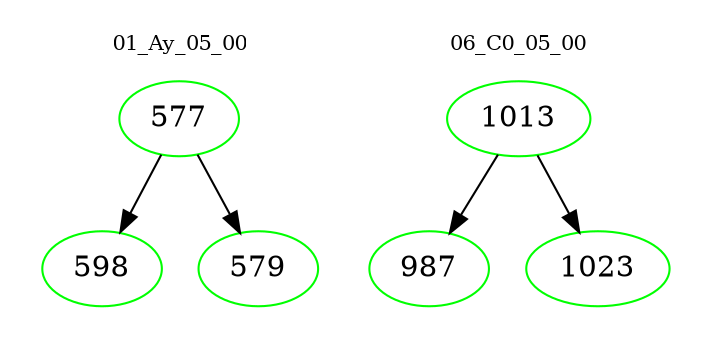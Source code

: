 digraph{
subgraph cluster_0 {
color = white
label = "01_Ay_05_00";
fontsize=10;
T0_577 [label="577", color="green"]
T0_577 -> T0_598 [color="black"]
T0_598 [label="598", color="green"]
T0_577 -> T0_579 [color="black"]
T0_579 [label="579", color="green"]
}
subgraph cluster_1 {
color = white
label = "06_C0_05_00";
fontsize=10;
T1_1013 [label="1013", color="green"]
T1_1013 -> T1_987 [color="black"]
T1_987 [label="987", color="green"]
T1_1013 -> T1_1023 [color="black"]
T1_1023 [label="1023", color="green"]
}
}
